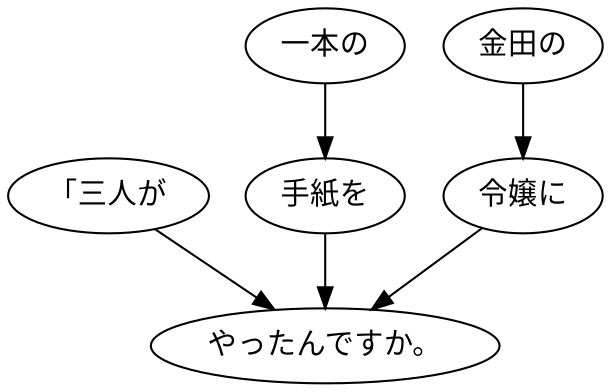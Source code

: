 digraph graph7535 {
	node0 [label="「三人が"];
	node1 [label="一本の"];
	node2 [label="手紙を"];
	node3 [label="金田の"];
	node4 [label="令嬢に"];
	node5 [label="やったんですか。"];
	node0 -> node5;
	node1 -> node2;
	node2 -> node5;
	node3 -> node4;
	node4 -> node5;
}
